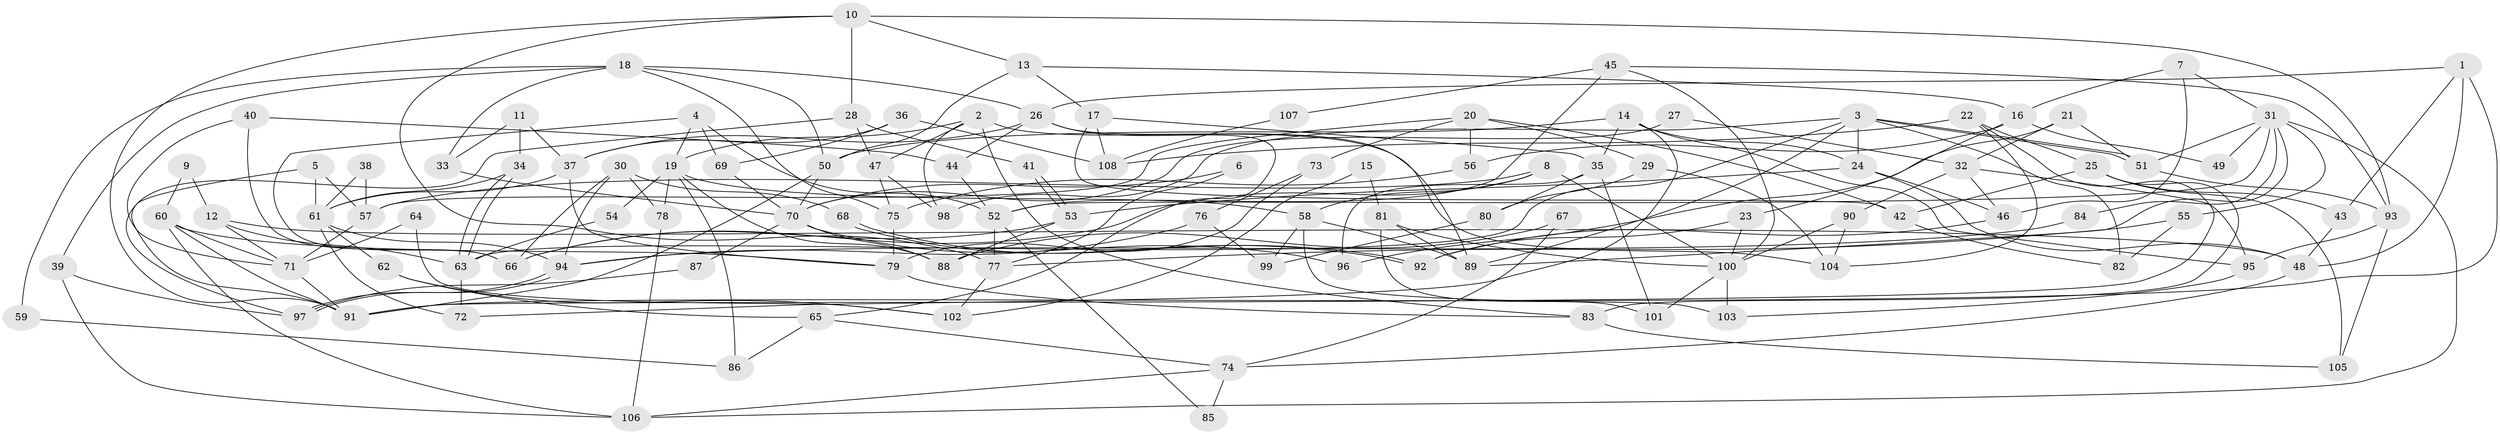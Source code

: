 // coarse degree distribution, {11: 0.023255813953488372, 12: 0.023255813953488372, 8: 0.06976744186046512, 9: 0.06976744186046512, 2: 0.09302325581395349, 15: 0.023255813953488372, 4: 0.11627906976744186, 5: 0.13953488372093023, 14: 0.023255813953488372, 6: 0.09302325581395349, 13: 0.023255813953488372, 16: 0.023255813953488372, 3: 0.20930232558139536, 7: 0.046511627906976744, 1: 0.023255813953488372}
// Generated by graph-tools (version 1.1) at 2025/18/03/04/25 18:18:53]
// undirected, 108 vertices, 216 edges
graph export_dot {
graph [start="1"]
  node [color=gray90,style=filled];
  1;
  2;
  3;
  4;
  5;
  6;
  7;
  8;
  9;
  10;
  11;
  12;
  13;
  14;
  15;
  16;
  17;
  18;
  19;
  20;
  21;
  22;
  23;
  24;
  25;
  26;
  27;
  28;
  29;
  30;
  31;
  32;
  33;
  34;
  35;
  36;
  37;
  38;
  39;
  40;
  41;
  42;
  43;
  44;
  45;
  46;
  47;
  48;
  49;
  50;
  51;
  52;
  53;
  54;
  55;
  56;
  57;
  58;
  59;
  60;
  61;
  62;
  63;
  64;
  65;
  66;
  67;
  68;
  69;
  70;
  71;
  72;
  73;
  74;
  75;
  76;
  77;
  78;
  79;
  80;
  81;
  82;
  83;
  84;
  85;
  86;
  87;
  88;
  89;
  90;
  91;
  92;
  93;
  94;
  95;
  96;
  97;
  98;
  99;
  100;
  101;
  102;
  103;
  104;
  105;
  106;
  107;
  108;
  1 -- 26;
  1 -- 91;
  1 -- 43;
  1 -- 48;
  2 -- 104;
  2 -- 83;
  2 -- 19;
  2 -- 47;
  2 -- 98;
  3 -- 63;
  3 -- 51;
  3 -- 51;
  3 -- 24;
  3 -- 82;
  3 -- 89;
  3 -- 98;
  4 -- 66;
  4 -- 69;
  4 -- 19;
  4 -- 52;
  5 -- 91;
  5 -- 61;
  5 -- 57;
  6 -- 70;
  6 -- 77;
  7 -- 46;
  7 -- 31;
  7 -- 16;
  8 -- 100;
  8 -- 58;
  8 -- 57;
  8 -- 66;
  9 -- 60;
  9 -- 12;
  10 -- 91;
  10 -- 28;
  10 -- 13;
  10 -- 77;
  10 -- 93;
  11 -- 33;
  11 -- 37;
  11 -- 34;
  12 -- 71;
  12 -- 48;
  12 -- 63;
  13 -- 50;
  13 -- 16;
  13 -- 17;
  14 -- 95;
  14 -- 35;
  14 -- 24;
  14 -- 50;
  14 -- 72;
  15 -- 102;
  15 -- 81;
  16 -- 23;
  16 -- 49;
  16 -- 56;
  17 -- 42;
  17 -- 35;
  17 -- 108;
  18 -- 26;
  18 -- 75;
  18 -- 33;
  18 -- 39;
  18 -- 50;
  18 -- 59;
  19 -- 54;
  19 -- 58;
  19 -- 78;
  19 -- 86;
  19 -- 88;
  20 -- 57;
  20 -- 42;
  20 -- 29;
  20 -- 56;
  20 -- 73;
  21 -- 51;
  21 -- 32;
  21 -- 96;
  22 -- 25;
  22 -- 91;
  22 -- 104;
  22 -- 108;
  23 -- 100;
  23 -- 92;
  24 -- 46;
  24 -- 48;
  24 -- 53;
  25 -- 43;
  25 -- 83;
  25 -- 42;
  25 -- 105;
  26 -- 37;
  26 -- 44;
  26 -- 65;
  26 -- 89;
  27 -- 70;
  27 -- 32;
  28 -- 97;
  28 -- 47;
  28 -- 41;
  29 -- 80;
  29 -- 104;
  30 -- 94;
  30 -- 66;
  30 -- 68;
  30 -- 78;
  31 -- 89;
  31 -- 51;
  31 -- 49;
  31 -- 52;
  31 -- 55;
  31 -- 84;
  31 -- 106;
  32 -- 90;
  32 -- 46;
  32 -- 95;
  33 -- 70;
  34 -- 63;
  34 -- 63;
  34 -- 61;
  35 -- 96;
  35 -- 80;
  35 -- 101;
  36 -- 108;
  36 -- 37;
  36 -- 69;
  37 -- 79;
  37 -- 61;
  38 -- 61;
  38 -- 57;
  39 -- 106;
  39 -- 97;
  40 -- 66;
  40 -- 71;
  40 -- 44;
  41 -- 53;
  41 -- 53;
  42 -- 82;
  43 -- 48;
  44 -- 52;
  45 -- 52;
  45 -- 93;
  45 -- 100;
  45 -- 107;
  46 -- 92;
  47 -- 98;
  47 -- 75;
  48 -- 74;
  50 -- 70;
  50 -- 91;
  51 -- 93;
  52 -- 77;
  52 -- 85;
  53 -- 66;
  53 -- 88;
  54 -- 63;
  55 -- 77;
  55 -- 82;
  56 -- 75;
  57 -- 71;
  58 -- 89;
  58 -- 99;
  58 -- 103;
  59 -- 86;
  60 -- 71;
  60 -- 106;
  60 -- 79;
  60 -- 91;
  61 -- 72;
  61 -- 62;
  61 -- 94;
  62 -- 65;
  62 -- 102;
  63 -- 72;
  64 -- 102;
  64 -- 71;
  65 -- 74;
  65 -- 86;
  67 -- 88;
  67 -- 74;
  68 -- 92;
  68 -- 92;
  69 -- 70;
  70 -- 88;
  70 -- 87;
  70 -- 96;
  71 -- 91;
  73 -- 79;
  73 -- 76;
  74 -- 106;
  74 -- 85;
  75 -- 79;
  76 -- 94;
  76 -- 99;
  77 -- 102;
  78 -- 106;
  79 -- 83;
  80 -- 99;
  81 -- 89;
  81 -- 101;
  81 -- 100;
  83 -- 105;
  84 -- 94;
  87 -- 97;
  90 -- 104;
  90 -- 100;
  93 -- 95;
  93 -- 105;
  94 -- 97;
  94 -- 97;
  95 -- 103;
  100 -- 101;
  100 -- 103;
  107 -- 108;
}
